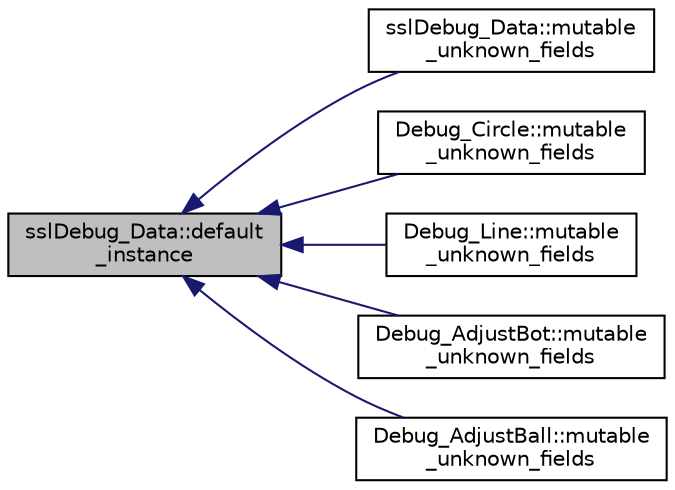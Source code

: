 digraph "sslDebug_Data::default_instance"
{
 // INTERACTIVE_SVG=YES
  edge [fontname="Helvetica",fontsize="10",labelfontname="Helvetica",labelfontsize="10"];
  node [fontname="Helvetica",fontsize="10",shape=record];
  rankdir="LR";
  Node1 [label="sslDebug_Data::default\l_instance",height=0.2,width=0.4,color="black", fillcolor="grey75", style="filled", fontcolor="black"];
  Node1 -> Node2 [dir="back",color="midnightblue",fontsize="10",style="solid",fontname="Helvetica"];
  Node2 [label="sslDebug_Data::mutable\l_unknown_fields",height=0.2,width=0.4,color="black", fillcolor="white", style="filled",URL="$d4/d17/classssl_debug___data.html#a8ded76f1df9d4cf91434452bcdfd28f4"];
  Node1 -> Node3 [dir="back",color="midnightblue",fontsize="10",style="solid",fontname="Helvetica"];
  Node3 [label="Debug_Circle::mutable\l_unknown_fields",height=0.2,width=0.4,color="black", fillcolor="white", style="filled",URL="$d0/d75/class_debug___circle.html#ad9fb6c4346de45829c7e308336042226"];
  Node1 -> Node4 [dir="back",color="midnightblue",fontsize="10",style="solid",fontname="Helvetica"];
  Node4 [label="Debug_Line::mutable\l_unknown_fields",height=0.2,width=0.4,color="black", fillcolor="white", style="filled",URL="$d0/d2a/class_debug___line.html#a5e9b9a825b766e7055e556637dca2bf8"];
  Node1 -> Node5 [dir="back",color="midnightblue",fontsize="10",style="solid",fontname="Helvetica"];
  Node5 [label="Debug_AdjustBot::mutable\l_unknown_fields",height=0.2,width=0.4,color="black", fillcolor="white", style="filled",URL="$de/dd5/class_debug___adjust_bot.html#a39f9eca4c4574f7e53e23af2f37dcfb4"];
  Node1 -> Node6 [dir="back",color="midnightblue",fontsize="10",style="solid",fontname="Helvetica"];
  Node6 [label="Debug_AdjustBall::mutable\l_unknown_fields",height=0.2,width=0.4,color="black", fillcolor="white", style="filled",URL="$d9/d50/class_debug___adjust_ball.html#a81ca8777661379d1ea71adbe1a3f3e3c"];
}
